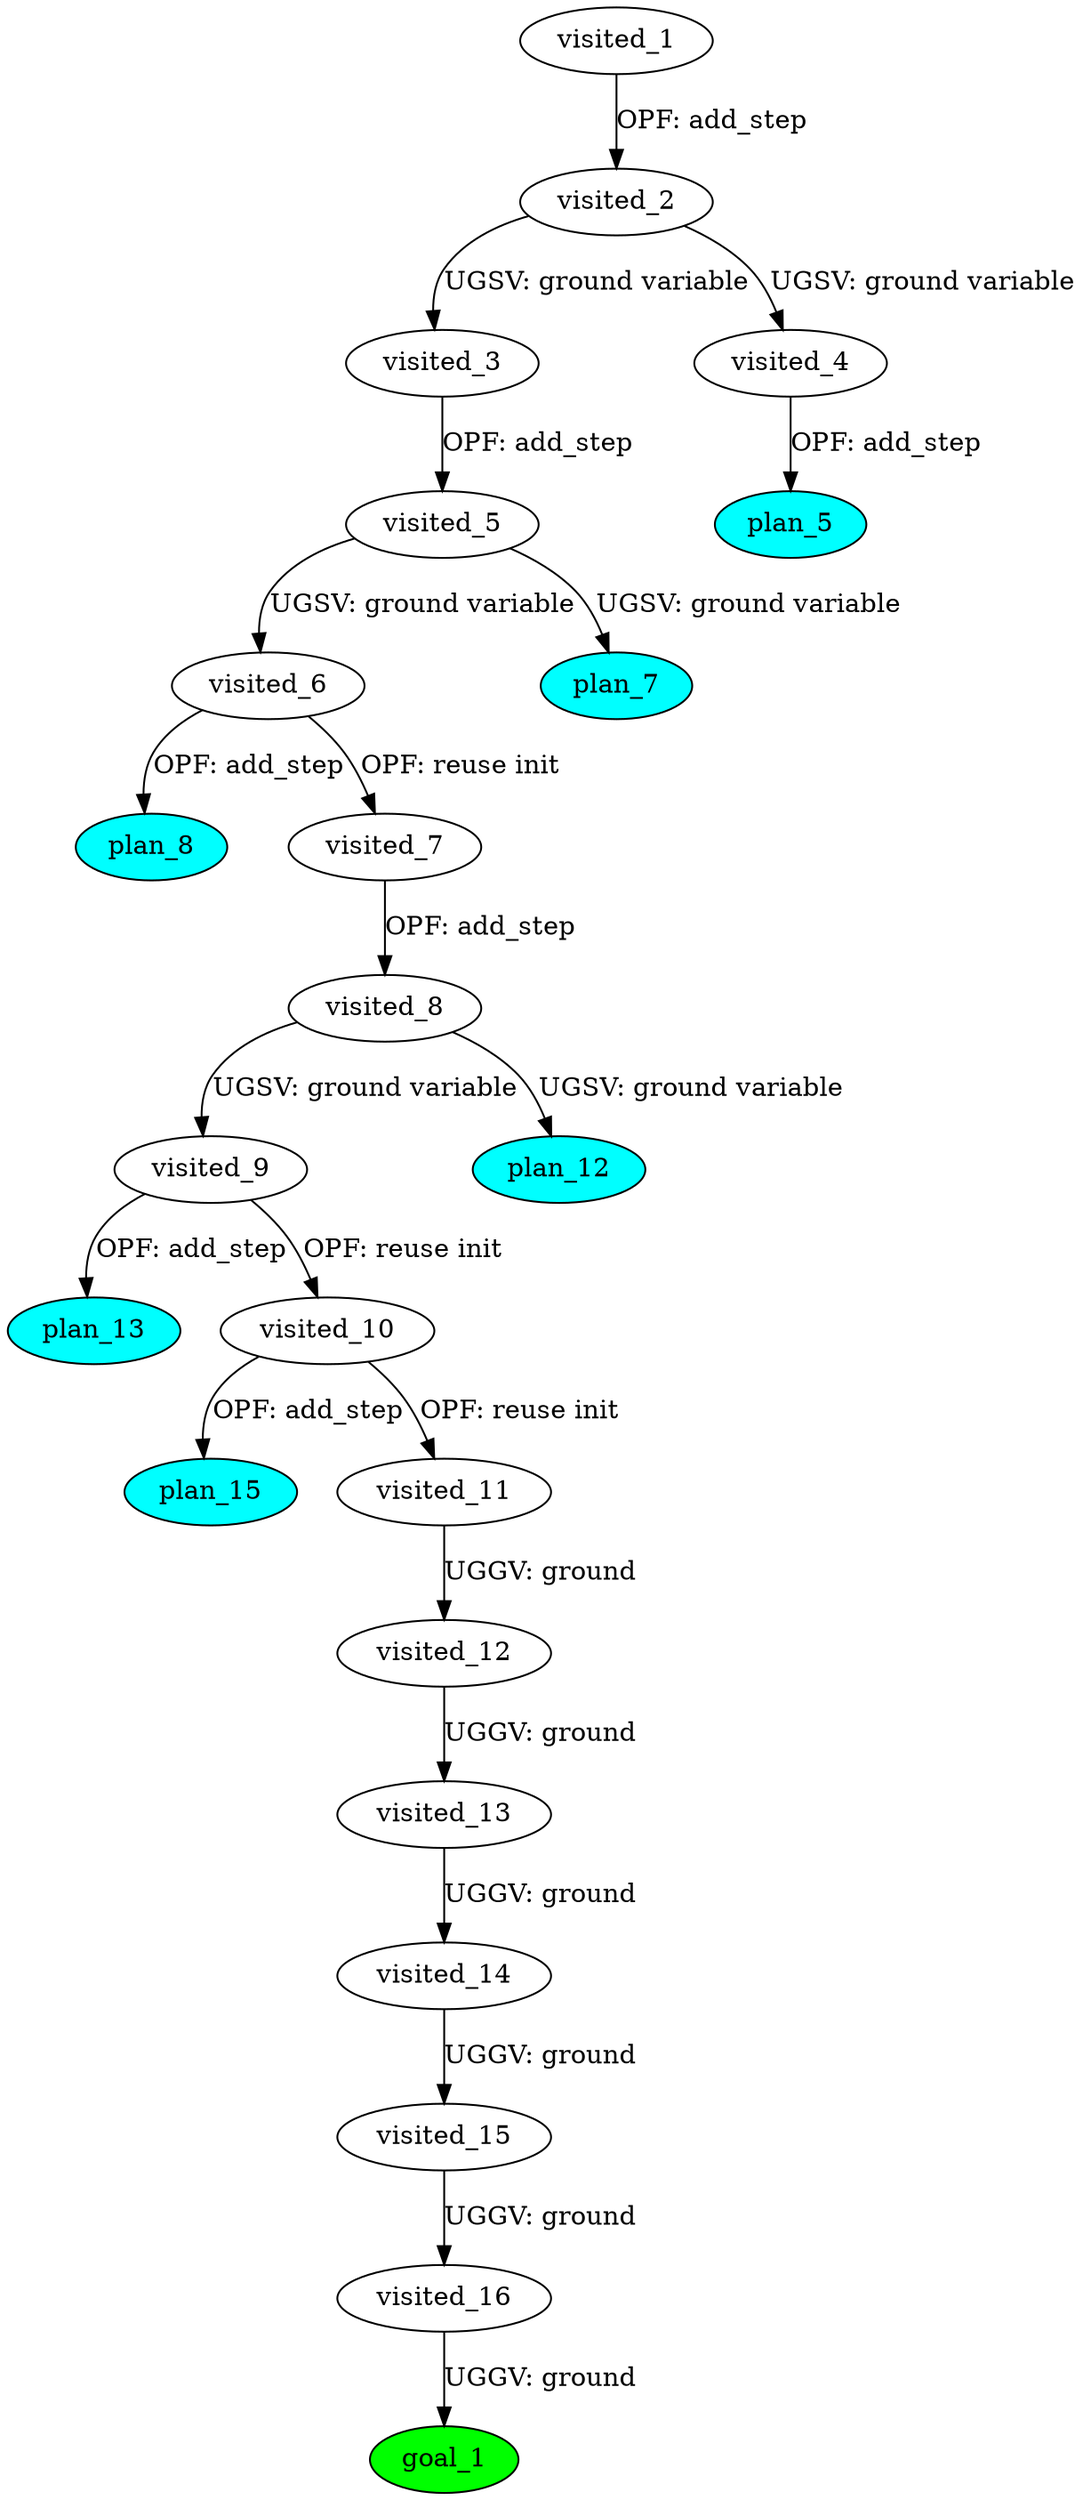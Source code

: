 digraph {
	"568bde87-6434-3bb7-6ef1-aad71c784589" [label=plan_0 fillcolor=cyan style=filled]
	"568bde87-6434-3bb7-6ef1-aad71c784589" [label=visited_1 fillcolor=white style=filled]
	"1b75614f-aa08-5677-32e6-af5816879c67" [label=plan_1 fillcolor=cyan style=filled]
	"568bde87-6434-3bb7-6ef1-aad71c784589" -> "1b75614f-aa08-5677-32e6-af5816879c67" [label="OPF: add_step"]
	"1b75614f-aa08-5677-32e6-af5816879c67" [label=visited_2 fillcolor=white style=filled]
	"55a94753-1409-740b-2da7-563bf9102e2c" [label=plan_2 fillcolor=cyan style=filled]
	"1b75614f-aa08-5677-32e6-af5816879c67" -> "55a94753-1409-740b-2da7-563bf9102e2c" [label="UGSV: ground variable"]
	"f450cc6d-46a6-db66-97ac-567f3a1c2486" [label=plan_3 fillcolor=cyan style=filled]
	"1b75614f-aa08-5677-32e6-af5816879c67" -> "f450cc6d-46a6-db66-97ac-567f3a1c2486" [label="UGSV: ground variable"]
	"55a94753-1409-740b-2da7-563bf9102e2c" [label=visited_3 fillcolor=white style=filled]
	"c357ff24-03b4-1c04-4203-b812dc2c82ce" [label=plan_4 fillcolor=cyan style=filled]
	"55a94753-1409-740b-2da7-563bf9102e2c" -> "c357ff24-03b4-1c04-4203-b812dc2c82ce" [label="OPF: add_step"]
	"f450cc6d-46a6-db66-97ac-567f3a1c2486" [label=visited_4 fillcolor=white style=filled]
	"3058b4c5-af6b-c6cd-d9ae-8a4233bb6ccf" [label=plan_5 fillcolor=cyan style=filled]
	"f450cc6d-46a6-db66-97ac-567f3a1c2486" -> "3058b4c5-af6b-c6cd-d9ae-8a4233bb6ccf" [label="OPF: add_step"]
	"c357ff24-03b4-1c04-4203-b812dc2c82ce" [label=visited_5 fillcolor=white style=filled]
	"e8a6d8d6-f877-0779-befc-8c3e8eff12c0" [label=plan_6 fillcolor=cyan style=filled]
	"c357ff24-03b4-1c04-4203-b812dc2c82ce" -> "e8a6d8d6-f877-0779-befc-8c3e8eff12c0" [label="UGSV: ground variable"]
	"602e69a9-cf2c-d641-dbc8-e835e854bd94" [label=plan_7 fillcolor=cyan style=filled]
	"c357ff24-03b4-1c04-4203-b812dc2c82ce" -> "602e69a9-cf2c-d641-dbc8-e835e854bd94" [label="UGSV: ground variable"]
	"e8a6d8d6-f877-0779-befc-8c3e8eff12c0" [label=visited_6 fillcolor=white style=filled]
	"e44e704b-32df-8c13-2411-ade816958f3d" [label=plan_8 fillcolor=cyan style=filled]
	"e8a6d8d6-f877-0779-befc-8c3e8eff12c0" -> "e44e704b-32df-8c13-2411-ade816958f3d" [label="OPF: add_step"]
	"676148be-6d13-84fe-6302-42e93f922d40" [label=plan_9 fillcolor=cyan style=filled]
	"e8a6d8d6-f877-0779-befc-8c3e8eff12c0" -> "676148be-6d13-84fe-6302-42e93f922d40" [label="OPF: reuse init"]
	"676148be-6d13-84fe-6302-42e93f922d40" [label=visited_7 fillcolor=white style=filled]
	"e9aa7c98-190a-ed3f-319b-4bf071259cc2" [label=plan_10 fillcolor=cyan style=filled]
	"676148be-6d13-84fe-6302-42e93f922d40" -> "e9aa7c98-190a-ed3f-319b-4bf071259cc2" [label="OPF: add_step"]
	"e9aa7c98-190a-ed3f-319b-4bf071259cc2" [label=visited_8 fillcolor=white style=filled]
	"fc534487-71e7-53e0-e61f-6cfe29435a8a" [label=plan_11 fillcolor=cyan style=filled]
	"e9aa7c98-190a-ed3f-319b-4bf071259cc2" -> "fc534487-71e7-53e0-e61f-6cfe29435a8a" [label="UGSV: ground variable"]
	"becc0ec8-d39e-97fd-8301-7e5a2b9105db" [label=plan_12 fillcolor=cyan style=filled]
	"e9aa7c98-190a-ed3f-319b-4bf071259cc2" -> "becc0ec8-d39e-97fd-8301-7e5a2b9105db" [label="UGSV: ground variable"]
	"fc534487-71e7-53e0-e61f-6cfe29435a8a" [label=visited_9 fillcolor=white style=filled]
	"cb7e4b94-e92a-b7aa-262b-0c56c5b100fc" [label=plan_13 fillcolor=cyan style=filled]
	"fc534487-71e7-53e0-e61f-6cfe29435a8a" -> "cb7e4b94-e92a-b7aa-262b-0c56c5b100fc" [label="OPF: add_step"]
	"9e2e9e65-2891-6253-ef29-1efcf9c30f65" [label=plan_14 fillcolor=cyan style=filled]
	"fc534487-71e7-53e0-e61f-6cfe29435a8a" -> "9e2e9e65-2891-6253-ef29-1efcf9c30f65" [label="OPF: reuse init"]
	"9e2e9e65-2891-6253-ef29-1efcf9c30f65" [label=visited_10 fillcolor=white style=filled]
	"27bf1cbe-cb40-0de3-96c1-68efd8be38bb" [label=plan_15 fillcolor=cyan style=filled]
	"9e2e9e65-2891-6253-ef29-1efcf9c30f65" -> "27bf1cbe-cb40-0de3-96c1-68efd8be38bb" [label="OPF: add_step"]
	"3ae8b673-25ca-0637-b416-61188af45bf6" [label=plan_16 fillcolor=cyan style=filled]
	"9e2e9e65-2891-6253-ef29-1efcf9c30f65" -> "3ae8b673-25ca-0637-b416-61188af45bf6" [label="OPF: reuse init"]
	"3ae8b673-25ca-0637-b416-61188af45bf6" [label=visited_11 fillcolor=white style=filled]
	"2327479a-997d-3431-1c11-ffde9ec48454" [label=plan_17 fillcolor=cyan style=filled]
	"3ae8b673-25ca-0637-b416-61188af45bf6" -> "2327479a-997d-3431-1c11-ffde9ec48454" [label="UGGV: ground"]
	"2327479a-997d-3431-1c11-ffde9ec48454" [label=visited_12 fillcolor=white style=filled]
	"ec20782a-7862-c712-4bb1-1e8495d46041" [label=plan_18 fillcolor=cyan style=filled]
	"2327479a-997d-3431-1c11-ffde9ec48454" -> "ec20782a-7862-c712-4bb1-1e8495d46041" [label="UGGV: ground"]
	"ec20782a-7862-c712-4bb1-1e8495d46041" [label=visited_13 fillcolor=white style=filled]
	"affc4c90-8096-7b47-beba-a8f6b2c440be" [label=plan_19 fillcolor=cyan style=filled]
	"ec20782a-7862-c712-4bb1-1e8495d46041" -> "affc4c90-8096-7b47-beba-a8f6b2c440be" [label="UGGV: ground"]
	"affc4c90-8096-7b47-beba-a8f6b2c440be" [label=visited_14 fillcolor=white style=filled]
	"5ad917dd-4753-014d-7882-9cdda840faad" [label=plan_20 fillcolor=cyan style=filled]
	"affc4c90-8096-7b47-beba-a8f6b2c440be" -> "5ad917dd-4753-014d-7882-9cdda840faad" [label="UGGV: ground"]
	"5ad917dd-4753-014d-7882-9cdda840faad" [label=visited_15 fillcolor=white style=filled]
	"5c223792-cdff-9f5a-41a5-4c77ca523dc2" [label=plan_21 fillcolor=cyan style=filled]
	"5ad917dd-4753-014d-7882-9cdda840faad" -> "5c223792-cdff-9f5a-41a5-4c77ca523dc2" [label="UGGV: ground"]
	"5c223792-cdff-9f5a-41a5-4c77ca523dc2" [label=visited_16 fillcolor=white style=filled]
	"b5b29429-ae0c-2f86-b774-abac6b6cc4b0" [label=plan_22 fillcolor=cyan style=filled]
	"5c223792-cdff-9f5a-41a5-4c77ca523dc2" -> "b5b29429-ae0c-2f86-b774-abac6b6cc4b0" [label="UGGV: ground"]
	"b5b29429-ae0c-2f86-b774-abac6b6cc4b0" [label=visited_17 fillcolor=white style=filled]
	"b5b29429-ae0c-2f86-b774-abac6b6cc4b0" [label=goal_1 fillcolor=green style=filled]
}
